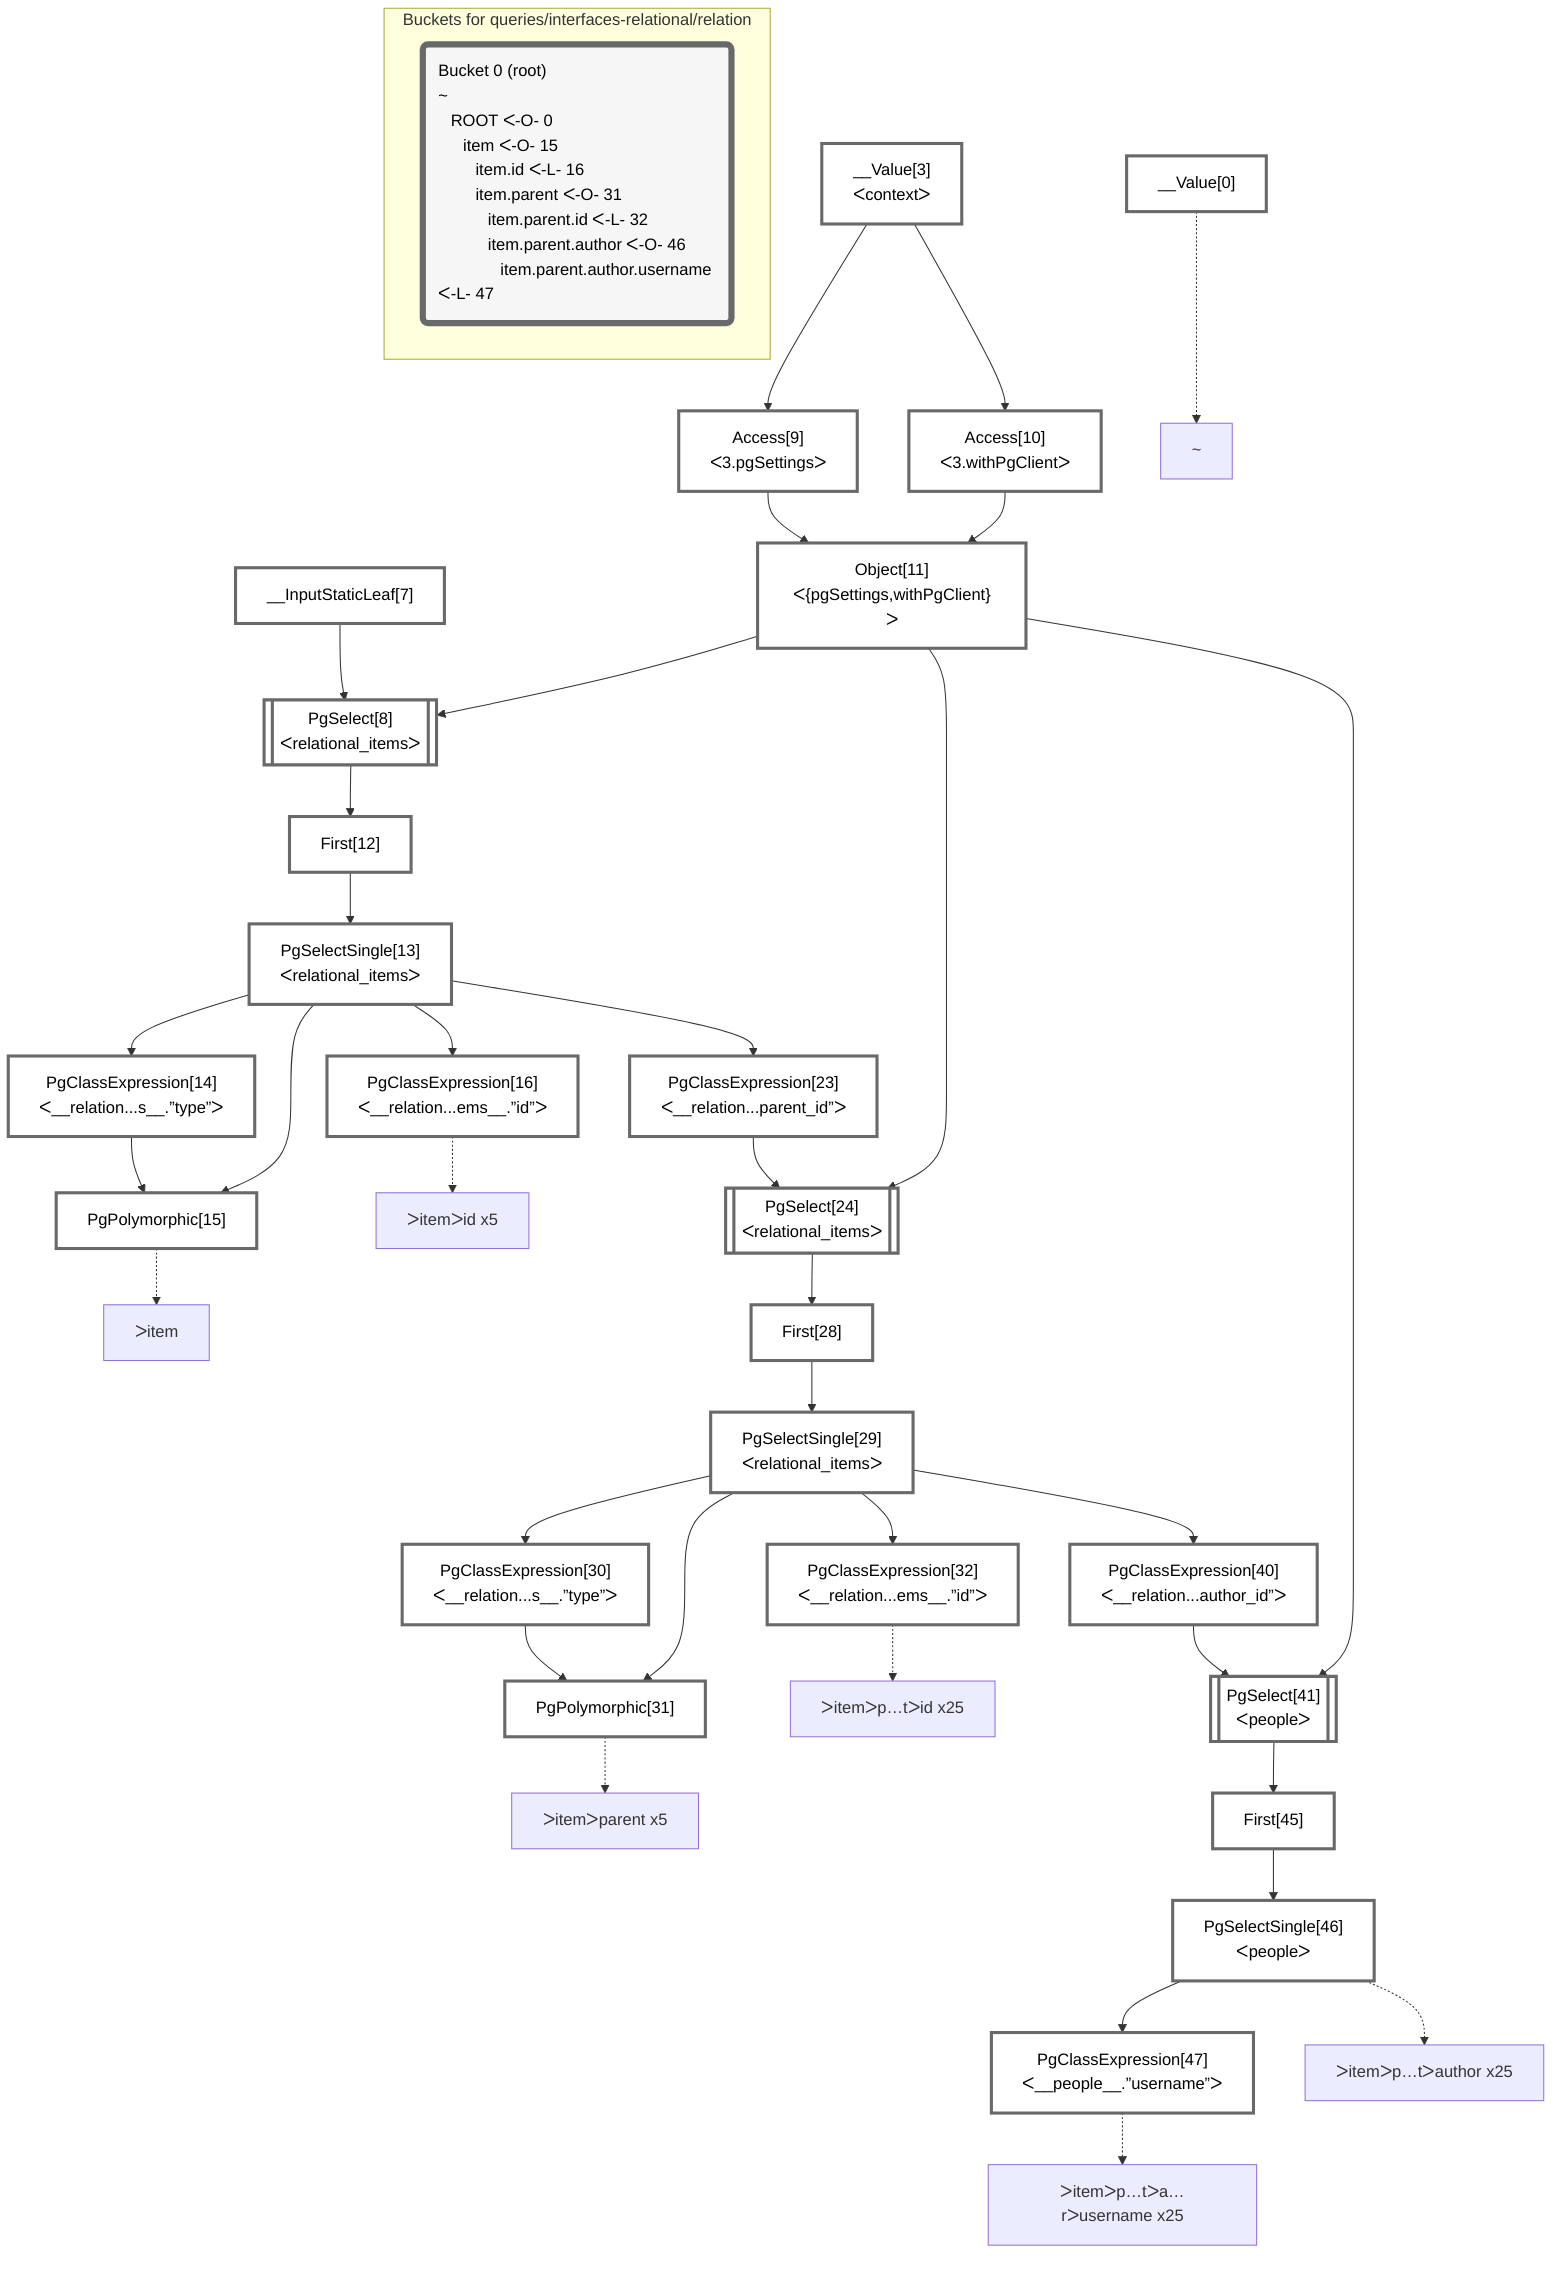 graph TD
    classDef path fill:#eee,stroke:#000,color:#000
    classDef plan fill:#fff,stroke-width:3px,color:#000
    classDef itemplan fill:#fff,stroke-width:6px,color:#000
    classDef sideeffectplan fill:#f00,stroke-width:6px,color:#000
    classDef bucket fill:#f6f6f6,color:#000,stroke-width:6px,text-align:left


    %% define plans
    __Value0["__Value[0]"]:::plan
    __Value3["__Value[3]<br />ᐸcontextᐳ"]:::plan
    __InputStaticLeaf7["__InputStaticLeaf[7]"]:::plan
    Access9["Access[9]<br />ᐸ3.pgSettingsᐳ"]:::plan
    Access10["Access[10]<br />ᐸ3.withPgClientᐳ"]:::plan
    Object11["Object[11]<br />ᐸ{pgSettings,withPgClient}ᐳ"]:::plan
    PgSelect8[["PgSelect[8]<br />ᐸrelational_itemsᐳ"]]:::plan
    First12["First[12]"]:::plan
    PgSelectSingle13["PgSelectSingle[13]<br />ᐸrelational_itemsᐳ"]:::plan
    PgClassExpression14["PgClassExpression[14]<br />ᐸ__relation...s__.”type”ᐳ"]:::plan
    PgPolymorphic15["PgPolymorphic[15]"]:::plan
    PgClassExpression16["PgClassExpression[16]<br />ᐸ__relation...ems__.”id”ᐳ"]:::plan
    PgClassExpression23["PgClassExpression[23]<br />ᐸ__relation...parent_id”ᐳ"]:::plan
    PgSelect24[["PgSelect[24]<br />ᐸrelational_itemsᐳ"]]:::plan
    First28["First[28]"]:::plan
    PgSelectSingle29["PgSelectSingle[29]<br />ᐸrelational_itemsᐳ"]:::plan
    PgClassExpression30["PgClassExpression[30]<br />ᐸ__relation...s__.”type”ᐳ"]:::plan
    PgPolymorphic31["PgPolymorphic[31]"]:::plan
    PgClassExpression32["PgClassExpression[32]<br />ᐸ__relation...ems__.”id”ᐳ"]:::plan
    PgClassExpression40["PgClassExpression[40]<br />ᐸ__relation...author_id”ᐳ"]:::plan
    PgSelect41[["PgSelect[41]<br />ᐸpeopleᐳ"]]:::plan
    First45["First[45]"]:::plan
    PgSelectSingle46["PgSelectSingle[46]<br />ᐸpeopleᐳ"]:::plan
    PgClassExpression47["PgClassExpression[47]<br />ᐸ__people__.”username”ᐳ"]:::plan

    %% plan dependencies
    __Value3 --> Access9
    __Value3 --> Access10
    Access9 & Access10 --> Object11
    Object11 & __InputStaticLeaf7 --> PgSelect8
    PgSelect8 --> First12
    First12 --> PgSelectSingle13
    PgSelectSingle13 --> PgClassExpression14
    PgSelectSingle13 & PgClassExpression14 --> PgPolymorphic15
    PgSelectSingle13 --> PgClassExpression16
    PgSelectSingle13 --> PgClassExpression23
    Object11 & PgClassExpression23 --> PgSelect24
    PgSelect24 --> First28
    First28 --> PgSelectSingle29
    PgSelectSingle29 --> PgClassExpression30
    PgSelectSingle29 & PgClassExpression30 --> PgPolymorphic31
    PgSelectSingle29 --> PgClassExpression32
    PgSelectSingle29 --> PgClassExpression40
    Object11 & PgClassExpression40 --> PgSelect41
    PgSelect41 --> First45
    First45 --> PgSelectSingle46
    PgSelectSingle46 --> PgClassExpression47

    %% plan-to-path relationships
    P0["~"]
    __Value0 -.-> P0
    P15["ᐳitem"]
    PgPolymorphic15 -.-> P15
    P16["ᐳitemᐳid x5"]
    PgClassExpression16 -.-> P16
    P31["ᐳitemᐳparent x5"]
    PgPolymorphic31 -.-> P31
    P32["ᐳitemᐳp…tᐳid x25"]
    PgClassExpression32 -.-> P32
    P46["ᐳitemᐳp…tᐳauthor x25"]
    PgSelectSingle46 -.-> P46
    P47["ᐳitemᐳp…tᐳa…rᐳusername x25"]
    PgClassExpression47 -.-> P47

    subgraph "Buckets for queries/interfaces-relational/relation"
    Bucket0("Bucket 0 (root)<br />~<br />⠀ROOT ᐸ-O- 0<br />⠀⠀item ᐸ-O- 15<br />⠀⠀⠀item.id ᐸ-L- 16<br />⠀⠀⠀item.parent ᐸ-O- 31<br />⠀⠀⠀⠀item.parent.id ᐸ-L- 32<br />⠀⠀⠀⠀item.parent.author ᐸ-O- 46<br />⠀⠀⠀⠀⠀item.parent.author.username ᐸ-L- 47"):::bucket
    classDef bucket0 stroke:#696969
    class Bucket0,__Value0,__Value3,__InputStaticLeaf7,PgSelect8,Access9,Access10,Object11,First12,PgSelectSingle13,PgClassExpression14,PgPolymorphic15,PgClassExpression16,PgClassExpression23,PgSelect24,First28,PgSelectSingle29,PgClassExpression30,PgPolymorphic31,PgClassExpression32,PgClassExpression40,PgSelect41,First45,PgSelectSingle46,PgClassExpression47 bucket0
    end